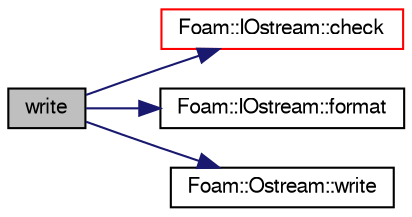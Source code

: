 digraph "write"
{
  bgcolor="transparent";
  edge [fontname="FreeSans",fontsize="10",labelfontname="FreeSans",labelfontsize="10"];
  node [fontname="FreeSans",fontsize="10",shape=record];
  rankdir="LR";
  Node4787 [label="write",height=0.2,width=0.4,color="black", fillcolor="grey75", style="filled", fontcolor="black"];
  Node4787 -> Node4788 [color="midnightblue",fontsize="10",style="solid",fontname="FreeSans"];
  Node4788 [label="Foam::IOstream::check",height=0.2,width=0.4,color="red",URL="$a26226.html#a367eb3425fc4e8270e2aa961df8ac8a5",tooltip="Check IOstream status for given operation. "];
  Node4787 -> Node4837 [color="midnightblue",fontsize="10",style="solid",fontname="FreeSans"];
  Node4837 [label="Foam::IOstream::format",height=0.2,width=0.4,color="black",URL="$a26226.html#a33bbef3587114a06f7bdc0b91ba57ed9",tooltip="Return current stream format. "];
  Node4787 -> Node4838 [color="midnightblue",fontsize="10",style="solid",fontname="FreeSans"];
  Node4838 [label="Foam::Ostream::write",height=0.2,width=0.4,color="black",URL="$a26238.html#a81a19ad9e4098b4701cc8bab9a59d78b",tooltip="Write next token to stream. "];
}
